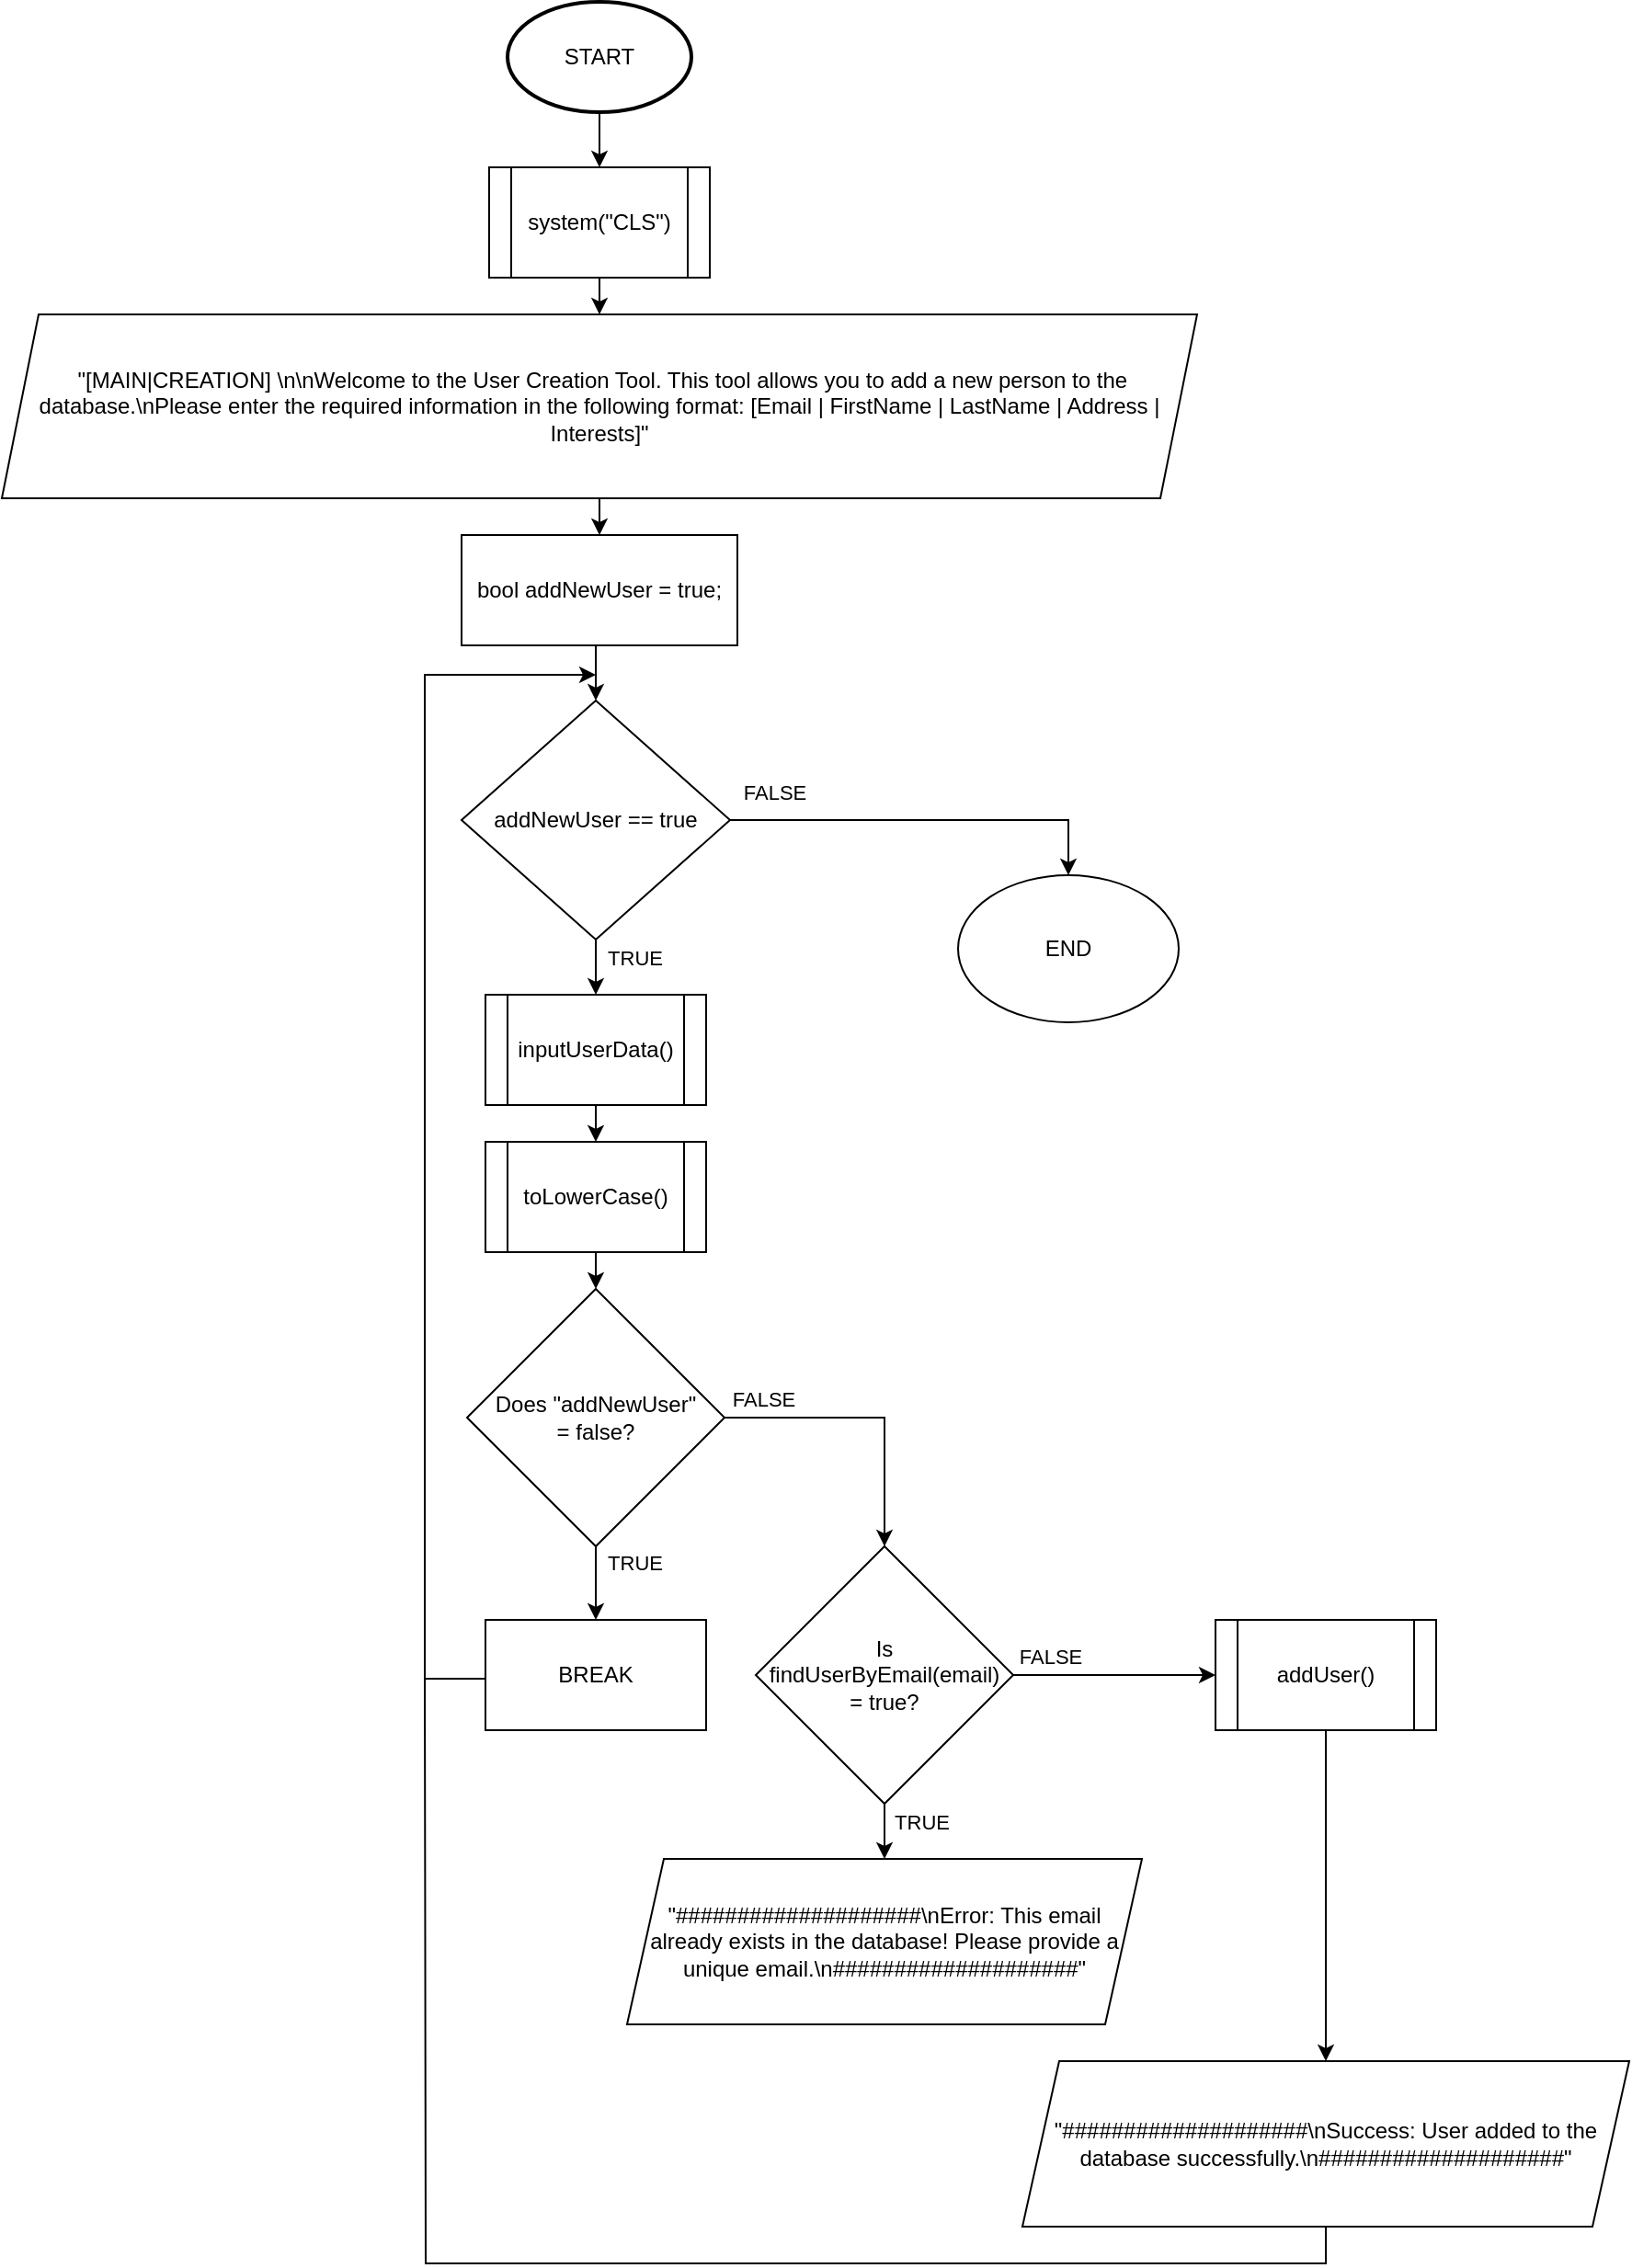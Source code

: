 <mxfile version="22.0.2" type="device">
  <diagram name="Strona-1" id="3wGATHhH0_ccHBo_ECcI">
    <mxGraphModel dx="1493" dy="863" grid="1" gridSize="10" guides="1" tooltips="1" connect="1" arrows="1" fold="1" page="1" pageScale="1" pageWidth="827" pageHeight="1169" math="0" shadow="0">
      <root>
        <mxCell id="0" />
        <mxCell id="1" parent="0" />
        <mxCell id="_KkNJ8bDlk7zTrpqRT8H-10" style="edgeStyle=orthogonalEdgeStyle;rounded=0;orthogonalLoop=1;jettySize=auto;html=1;exitX=0.5;exitY=1;exitDx=0;exitDy=0;exitPerimeter=0;entryX=0.5;entryY=0;entryDx=0;entryDy=0;" parent="1" source="_KkNJ8bDlk7zTrpqRT8H-1" target="_KkNJ8bDlk7zTrpqRT8H-2" edge="1">
          <mxGeometry relative="1" as="geometry" />
        </mxCell>
        <mxCell id="_KkNJ8bDlk7zTrpqRT8H-1" value="START" style="strokeWidth=2;html=1;shape=mxgraph.flowchart.start_1;whiteSpace=wrap;" parent="1" vertex="1">
          <mxGeometry x="275" y="10" width="100" height="60" as="geometry" />
        </mxCell>
        <mxCell id="_KkNJ8bDlk7zTrpqRT8H-9" style="edgeStyle=orthogonalEdgeStyle;rounded=0;orthogonalLoop=1;jettySize=auto;html=1;exitX=0.5;exitY=1;exitDx=0;exitDy=0;entryX=0.5;entryY=0;entryDx=0;entryDy=0;" parent="1" source="_KkNJ8bDlk7zTrpqRT8H-2" target="_KkNJ8bDlk7zTrpqRT8H-3" edge="1">
          <mxGeometry relative="1" as="geometry" />
        </mxCell>
        <mxCell id="_KkNJ8bDlk7zTrpqRT8H-2" value="system(&quot;CLS&quot;)" style="shape=process;whiteSpace=wrap;html=1;backgroundOutline=1;" parent="1" vertex="1">
          <mxGeometry x="265" y="100" width="120" height="60" as="geometry" />
        </mxCell>
        <mxCell id="_KkNJ8bDlk7zTrpqRT8H-8" style="edgeStyle=orthogonalEdgeStyle;rounded=0;orthogonalLoop=1;jettySize=auto;html=1;exitX=0.5;exitY=1;exitDx=0;exitDy=0;entryX=0.5;entryY=0;entryDx=0;entryDy=0;" parent="1" source="_KkNJ8bDlk7zTrpqRT8H-3" target="_KkNJ8bDlk7zTrpqRT8H-4" edge="1">
          <mxGeometry relative="1" as="geometry" />
        </mxCell>
        <mxCell id="_KkNJ8bDlk7zTrpqRT8H-3" value="&amp;nbsp;&quot;[MAIN|CREATION] \n\nWelcome to the User Creation Tool. This tool allows you to add a new person to the database.\nPlease enter the required information in the following format: [Email | FirstName | LastName | Address | Interests]&quot;" style="shape=parallelogram;perimeter=parallelogramPerimeter;whiteSpace=wrap;html=1;fixedSize=1;" parent="1" vertex="1">
          <mxGeometry y="180" width="650" height="100" as="geometry" />
        </mxCell>
        <mxCell id="_KkNJ8bDlk7zTrpqRT8H-6" style="edgeStyle=orthogonalEdgeStyle;rounded=0;orthogonalLoop=1;jettySize=auto;html=1;exitX=0.5;exitY=1;exitDx=0;exitDy=0;entryX=0.5;entryY=0;entryDx=0;entryDy=0;" parent="1" source="_KkNJ8bDlk7zTrpqRT8H-4" target="_KkNJ8bDlk7zTrpqRT8H-5" edge="1">
          <mxGeometry relative="1" as="geometry" />
        </mxCell>
        <mxCell id="_KkNJ8bDlk7zTrpqRT8H-4" value="bool addNewUser = true;" style="rounded=0;whiteSpace=wrap;html=1;" parent="1" vertex="1">
          <mxGeometry x="250" y="300" width="150" height="60" as="geometry" />
        </mxCell>
        <mxCell id="_KkNJ8bDlk7zTrpqRT8H-12" style="edgeStyle=orthogonalEdgeStyle;rounded=0;orthogonalLoop=1;jettySize=auto;html=1;exitX=1;exitY=0.5;exitDx=0;exitDy=0;entryX=0.5;entryY=0;entryDx=0;entryDy=0;" parent="1" source="_KkNJ8bDlk7zTrpqRT8H-5" target="_KkNJ8bDlk7zTrpqRT8H-11" edge="1">
          <mxGeometry relative="1" as="geometry" />
        </mxCell>
        <mxCell id="_KkNJ8bDlk7zTrpqRT8H-39" value="FALSE" style="edgeLabel;html=1;align=center;verticalAlign=middle;resizable=0;points=[];" parent="_KkNJ8bDlk7zTrpqRT8H-12" vertex="1" connectable="0">
          <mxGeometry x="-0.747" relative="1" as="geometry">
            <mxPoint x="-3" y="-15" as="offset" />
          </mxGeometry>
        </mxCell>
        <mxCell id="_KkNJ8bDlk7zTrpqRT8H-26" style="edgeStyle=orthogonalEdgeStyle;rounded=0;orthogonalLoop=1;jettySize=auto;html=1;exitX=0.5;exitY=1;exitDx=0;exitDy=0;entryX=0.5;entryY=0;entryDx=0;entryDy=0;" parent="1" source="_KkNJ8bDlk7zTrpqRT8H-5" target="_KkNJ8bDlk7zTrpqRT8H-13" edge="1">
          <mxGeometry relative="1" as="geometry" />
        </mxCell>
        <mxCell id="_KkNJ8bDlk7zTrpqRT8H-40" value="TRUE" style="edgeLabel;html=1;align=center;verticalAlign=middle;resizable=0;points=[];" parent="_KkNJ8bDlk7zTrpqRT8H-26" vertex="1" connectable="0">
          <mxGeometry x="-0.064" relative="1" as="geometry">
            <mxPoint x="21" y="-4" as="offset" />
          </mxGeometry>
        </mxCell>
        <mxCell id="_KkNJ8bDlk7zTrpqRT8H-5" value="addNewUser == true" style="rhombus;whiteSpace=wrap;html=1;" parent="1" vertex="1">
          <mxGeometry x="250" y="390" width="146" height="130" as="geometry" />
        </mxCell>
        <mxCell id="_KkNJ8bDlk7zTrpqRT8H-11" value="END" style="ellipse;whiteSpace=wrap;html=1;" parent="1" vertex="1">
          <mxGeometry x="520" y="485" width="120" height="80" as="geometry" />
        </mxCell>
        <mxCell id="_KkNJ8bDlk7zTrpqRT8H-27" style="edgeStyle=orthogonalEdgeStyle;rounded=0;orthogonalLoop=1;jettySize=auto;html=1;exitX=0.5;exitY=1;exitDx=0;exitDy=0;entryX=0.5;entryY=0;entryDx=0;entryDy=0;" parent="1" source="_KkNJ8bDlk7zTrpqRT8H-13" target="_KkNJ8bDlk7zTrpqRT8H-14" edge="1">
          <mxGeometry relative="1" as="geometry" />
        </mxCell>
        <mxCell id="_KkNJ8bDlk7zTrpqRT8H-13" value="inputUserData()" style="shape=process;whiteSpace=wrap;html=1;backgroundOutline=1;" parent="1" vertex="1">
          <mxGeometry x="263" y="550" width="120" height="60" as="geometry" />
        </mxCell>
        <mxCell id="_KkNJ8bDlk7zTrpqRT8H-28" style="edgeStyle=orthogonalEdgeStyle;rounded=0;orthogonalLoop=1;jettySize=auto;html=1;exitX=0.5;exitY=1;exitDx=0;exitDy=0;entryX=0.5;entryY=0;entryDx=0;entryDy=0;" parent="1" source="_KkNJ8bDlk7zTrpqRT8H-14" target="_KkNJ8bDlk7zTrpqRT8H-15" edge="1">
          <mxGeometry relative="1" as="geometry" />
        </mxCell>
        <mxCell id="_KkNJ8bDlk7zTrpqRT8H-14" value="toLowerCase()" style="shape=process;whiteSpace=wrap;html=1;backgroundOutline=1;" parent="1" vertex="1">
          <mxGeometry x="263" y="630" width="120" height="60" as="geometry" />
        </mxCell>
        <mxCell id="_KkNJ8bDlk7zTrpqRT8H-19" style="edgeStyle=orthogonalEdgeStyle;rounded=0;orthogonalLoop=1;jettySize=auto;html=1;exitX=1;exitY=0.5;exitDx=0;exitDy=0;entryX=0.5;entryY=0;entryDx=0;entryDy=0;" parent="1" source="_KkNJ8bDlk7zTrpqRT8H-15" target="_KkNJ8bDlk7zTrpqRT8H-18" edge="1">
          <mxGeometry relative="1" as="geometry" />
        </mxCell>
        <mxCell id="_KkNJ8bDlk7zTrpqRT8H-35" value="FALSE" style="edgeLabel;html=1;align=center;verticalAlign=middle;resizable=0;points=[];" parent="_KkNJ8bDlk7zTrpqRT8H-19" vertex="1" connectable="0">
          <mxGeometry x="-0.73" relative="1" as="geometry">
            <mxPoint y="-10" as="offset" />
          </mxGeometry>
        </mxCell>
        <mxCell id="_KkNJ8bDlk7zTrpqRT8H-32" style="edgeStyle=orthogonalEdgeStyle;rounded=0;orthogonalLoop=1;jettySize=auto;html=1;exitX=0.5;exitY=1;exitDx=0;exitDy=0;entryX=0.5;entryY=0;entryDx=0;entryDy=0;" parent="1" source="_KkNJ8bDlk7zTrpqRT8H-15" target="_KkNJ8bDlk7zTrpqRT8H-31" edge="1">
          <mxGeometry relative="1" as="geometry" />
        </mxCell>
        <mxCell id="_KkNJ8bDlk7zTrpqRT8H-34" value="TRUE" style="edgeLabel;html=1;align=center;verticalAlign=middle;resizable=0;points=[];" parent="_KkNJ8bDlk7zTrpqRT8H-32" vertex="1" connectable="0">
          <mxGeometry x="-0.558" y="3" relative="1" as="geometry">
            <mxPoint x="18" as="offset" />
          </mxGeometry>
        </mxCell>
        <mxCell id="_KkNJ8bDlk7zTrpqRT8H-15" value="Does &quot;addNewUser&quot; &lt;br&gt;= false?" style="rhombus;whiteSpace=wrap;html=1;" parent="1" vertex="1">
          <mxGeometry x="253" y="710" width="140" height="140" as="geometry" />
        </mxCell>
        <mxCell id="_KkNJ8bDlk7zTrpqRT8H-21" style="edgeStyle=orthogonalEdgeStyle;rounded=0;orthogonalLoop=1;jettySize=auto;html=1;exitX=0.5;exitY=1;exitDx=0;exitDy=0;entryX=0.5;entryY=0;entryDx=0;entryDy=0;" parent="1" source="_KkNJ8bDlk7zTrpqRT8H-18" target="_KkNJ8bDlk7zTrpqRT8H-20" edge="1">
          <mxGeometry relative="1" as="geometry">
            <Array as="points">
              <mxPoint x="480" y="1000" />
              <mxPoint x="480" y="1000" />
            </Array>
          </mxGeometry>
        </mxCell>
        <mxCell id="_KkNJ8bDlk7zTrpqRT8H-37" value="TRUE" style="edgeLabel;html=1;align=center;verticalAlign=middle;resizable=0;points=[];" parent="_KkNJ8bDlk7zTrpqRT8H-21" vertex="1" connectable="0">
          <mxGeometry x="-0.522" y="2" relative="1" as="geometry">
            <mxPoint x="18" y="3" as="offset" />
          </mxGeometry>
        </mxCell>
        <mxCell id="l4YSv0-gC36JF3NaYEgj-1" style="edgeStyle=orthogonalEdgeStyle;rounded=0;orthogonalLoop=1;jettySize=auto;html=1;exitX=1;exitY=0.5;exitDx=0;exitDy=0;entryX=0;entryY=0.5;entryDx=0;entryDy=0;" edge="1" parent="1" source="_KkNJ8bDlk7zTrpqRT8H-18" target="_KkNJ8bDlk7zTrpqRT8H-22">
          <mxGeometry relative="1" as="geometry" />
        </mxCell>
        <mxCell id="l4YSv0-gC36JF3NaYEgj-2" value="FALSE" style="edgeLabel;html=1;align=center;verticalAlign=middle;resizable=0;points=[];" vertex="1" connectable="0" parent="l4YSv0-gC36JF3NaYEgj-1">
          <mxGeometry x="-0.418" y="-1" relative="1" as="geometry">
            <mxPoint x="-12" y="-11" as="offset" />
          </mxGeometry>
        </mxCell>
        <mxCell id="_KkNJ8bDlk7zTrpqRT8H-18" value="Is findUserByEmail(email)&lt;br&gt;= true?" style="rhombus;whiteSpace=wrap;html=1;" parent="1" vertex="1">
          <mxGeometry x="410" y="850" width="140" height="140" as="geometry" />
        </mxCell>
        <mxCell id="_KkNJ8bDlk7zTrpqRT8H-20" value="&quot;####################\nError: This email already exists in the database! Please provide a unique email.\n####################&quot;" style="shape=parallelogram;perimeter=parallelogramPerimeter;whiteSpace=wrap;html=1;fixedSize=1;" parent="1" vertex="1">
          <mxGeometry x="340" y="1020" width="280" height="90" as="geometry" />
        </mxCell>
        <mxCell id="_KkNJ8bDlk7zTrpqRT8H-25" style="edgeStyle=orthogonalEdgeStyle;rounded=0;orthogonalLoop=1;jettySize=auto;html=1;exitX=0.5;exitY=1;exitDx=0;exitDy=0;entryX=0.5;entryY=0;entryDx=0;entryDy=0;" parent="1" source="_KkNJ8bDlk7zTrpqRT8H-22" target="_KkNJ8bDlk7zTrpqRT8H-24" edge="1">
          <mxGeometry relative="1" as="geometry" />
        </mxCell>
        <mxCell id="_KkNJ8bDlk7zTrpqRT8H-22" value="addUser()" style="shape=process;whiteSpace=wrap;html=1;backgroundOutline=1;" parent="1" vertex="1">
          <mxGeometry x="660" y="890" width="120" height="60" as="geometry" />
        </mxCell>
        <mxCell id="_KkNJ8bDlk7zTrpqRT8H-38" style="edgeStyle=orthogonalEdgeStyle;rounded=0;orthogonalLoop=1;jettySize=auto;html=1;exitX=0.5;exitY=1;exitDx=0;exitDy=0;endArrow=none;endFill=0;" parent="1" source="_KkNJ8bDlk7zTrpqRT8H-24" edge="1">
          <mxGeometry relative="1" as="geometry">
            <mxPoint x="230" y="920" as="targetPoint" />
            <mxPoint x="770" y="1180" as="sourcePoint" />
          </mxGeometry>
        </mxCell>
        <mxCell id="_KkNJ8bDlk7zTrpqRT8H-24" value="&quot;####################\nSuccess: User added to the database successfully.\n####################&quot;" style="shape=parallelogram;perimeter=parallelogramPerimeter;whiteSpace=wrap;html=1;fixedSize=1;" parent="1" vertex="1">
          <mxGeometry x="555" y="1130" width="330" height="90" as="geometry" />
        </mxCell>
        <mxCell id="_KkNJ8bDlk7zTrpqRT8H-33" style="edgeStyle=orthogonalEdgeStyle;rounded=0;orthogonalLoop=1;jettySize=auto;html=1;exitX=0;exitY=0.5;exitDx=0;exitDy=0;" parent="1" edge="1" source="_KkNJ8bDlk7zTrpqRT8H-31">
          <mxGeometry relative="1" as="geometry">
            <mxPoint x="259" y="922" as="sourcePoint" />
            <mxPoint x="323" y="376" as="targetPoint" />
            <Array as="points">
              <mxPoint x="263" y="922" />
              <mxPoint x="230" y="922" />
              <mxPoint x="230" y="376" />
            </Array>
          </mxGeometry>
        </mxCell>
        <mxCell id="_KkNJ8bDlk7zTrpqRT8H-31" value="BREAK" style="rounded=0;whiteSpace=wrap;html=1;" parent="1" vertex="1">
          <mxGeometry x="263" y="890" width="120" height="60" as="geometry" />
        </mxCell>
      </root>
    </mxGraphModel>
  </diagram>
</mxfile>
